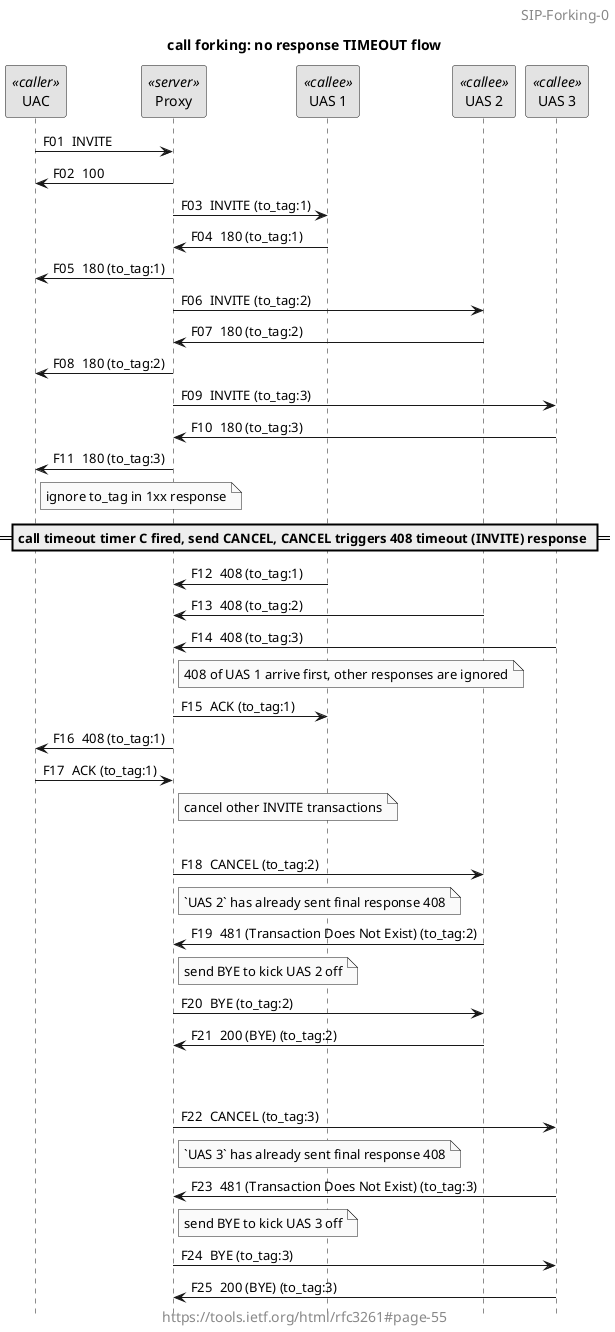 @startuml
title call forking: no response TIMEOUT flow

skinparam monochrome true
autonumber "F00 "
hide footbox
'skinparam BoxPadding 40

skinparam headerFontSize 14
header SIP-Forking-0

'box "caller"
participant "UAC" as Caller_UAC <<caller>>
'end box

'box "proxy"
participant "Proxy" as Proxy <<server>>
'end box

'box "callee"
participant "UAS 1" as Callee_UAS_1 <<callee>>
participant "UAS 2" as Callee_UAS_2 <<callee>>
participant "UAS 3" as Callee_UAS_3 <<callee>>
'end box

Caller_UAC -> Proxy: INVITE
Caller_UAC <- Proxy: 100

Proxy -> Callee_UAS_1: INVITE (to_tag:1)
Proxy <- Callee_UAS_1: 180 (to_tag:1)
Caller_UAC <- Proxy: 180 (to_tag:1)

Proxy -> Callee_UAS_2: INVITE (to_tag:2)
Proxy <- Callee_UAS_2: 180 (to_tag:2)
Caller_UAC <- Proxy: 180 (to_tag:2)

Proxy -> Callee_UAS_3: INVITE (to_tag:3)
Proxy <- Callee_UAS_3: 180 (to_tag:3)
Caller_UAC <- Proxy: 180 (to_tag:3)

note right of Caller_UAC: ignore to_tag in 1xx response

== call timeout timer C fired, send CANCEL, CANCEL triggers 408 timeout (INVITE) response ==

Proxy <- Callee_UAS_1: 408 (to_tag:1)
Proxy <- Callee_UAS_2: 408 (to_tag:2)
Proxy <- Callee_UAS_3: 408 (to_tag:3)
note right of Proxy: 408 of UAS 1 arrive first, other responses are ignored
Proxy -> Callee_UAS_1: ACK (to_tag:1)
Caller_UAC <- Proxy: 408 (to_tag:1)
Caller_UAC -> Proxy: ACK (to_tag:1)
note right of Proxy: cancel other INVITE transactions
|||
Proxy -> Callee_UAS_2: CANCEL (to_tag:2)
note right of Proxy: `UAS 2` has already sent final response 408
Proxy <- Callee_UAS_2: 481 (Transaction Does Not Exist) (to_tag:2)
note right of Proxy: send BYE to kick UAS 2 off 
Proxy -> Callee_UAS_2: BYE (to_tag:2)
Proxy <- Callee_UAS_2: 200 (BYE) (to_tag:2)
|||
|||
Proxy -> Callee_UAS_3: CANCEL (to_tag:3)
note right of Proxy: `UAS 3` has already sent final response 408
Proxy <- Callee_UAS_3: 481 (Transaction Does Not Exist) (to_tag:3)
note right of Proxy: send BYE to kick UAS 3 off 
Proxy -> Callee_UAS_3: BYE (to_tag:3)
Proxy <- Callee_UAS_3: 200 (BYE) (to_tag:3)

skinparam footerFontSize 14
footer https://tools.ietf.org/html/rfc3261#page-55

@enduml
